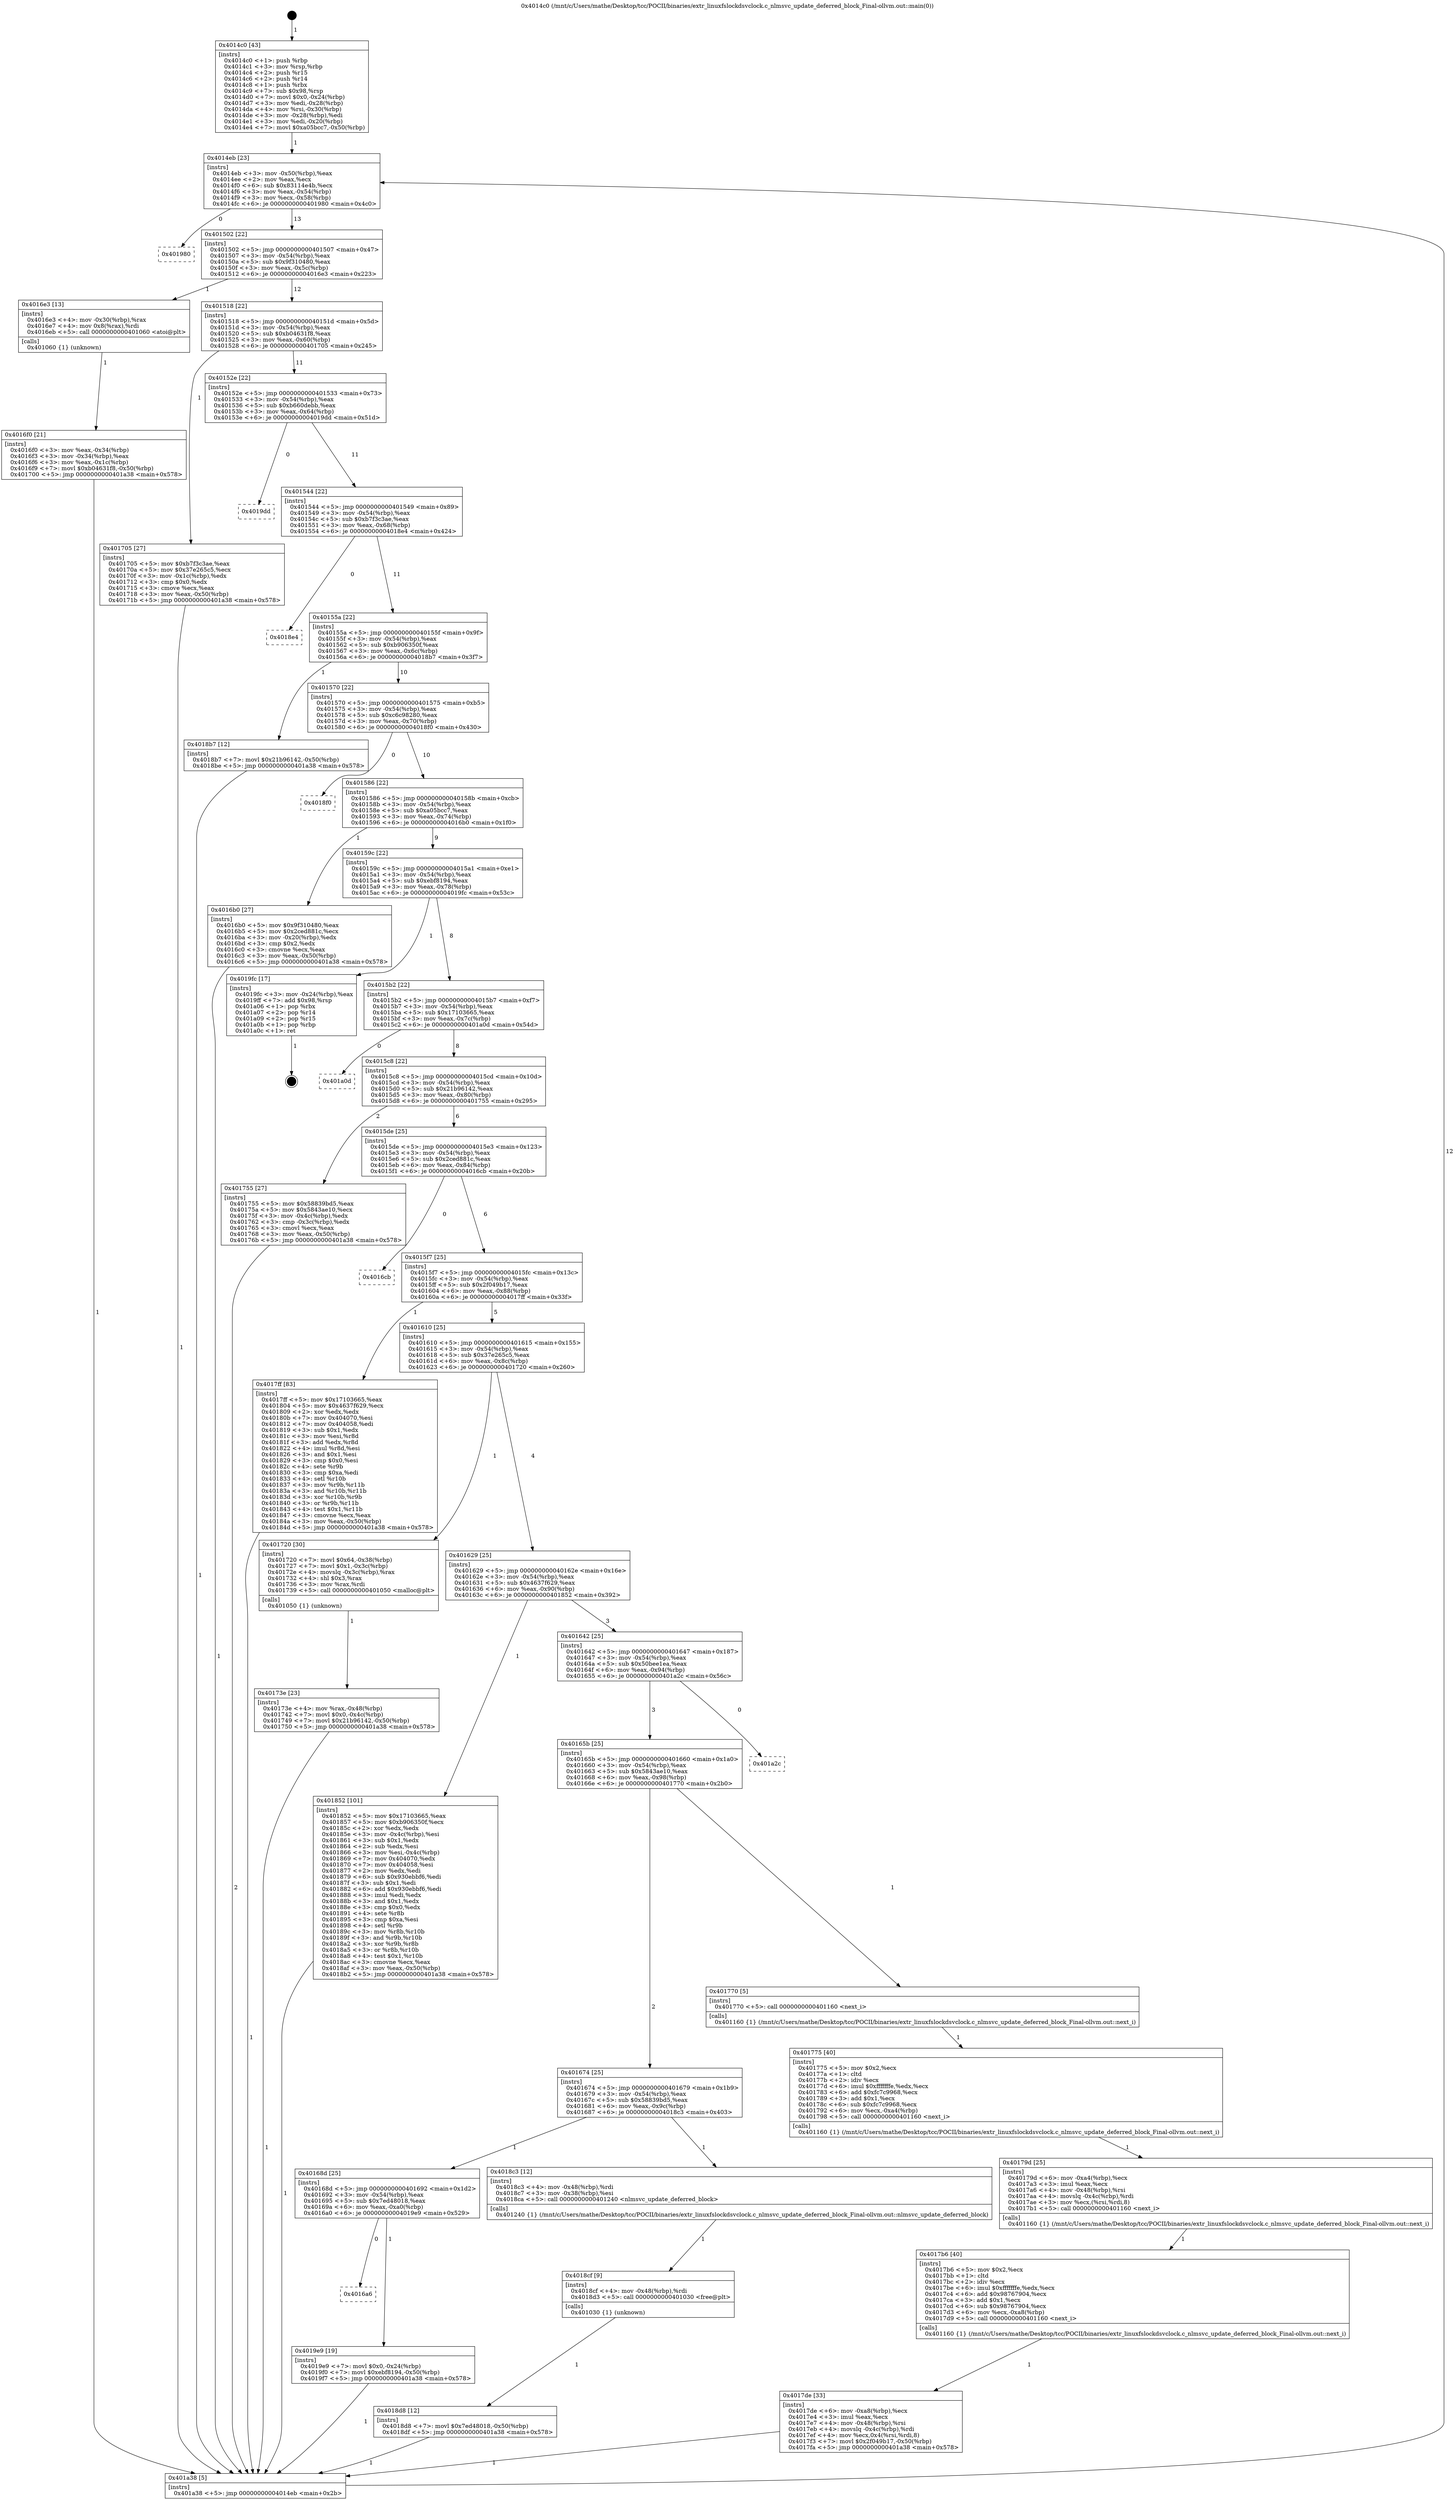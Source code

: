 digraph "0x4014c0" {
  label = "0x4014c0 (/mnt/c/Users/mathe/Desktop/tcc/POCII/binaries/extr_linuxfslockdsvclock.c_nlmsvc_update_deferred_block_Final-ollvm.out::main(0))"
  labelloc = "t"
  node[shape=record]

  Entry [label="",width=0.3,height=0.3,shape=circle,fillcolor=black,style=filled]
  "0x4014eb" [label="{
     0x4014eb [23]\l
     | [instrs]\l
     &nbsp;&nbsp;0x4014eb \<+3\>: mov -0x50(%rbp),%eax\l
     &nbsp;&nbsp;0x4014ee \<+2\>: mov %eax,%ecx\l
     &nbsp;&nbsp;0x4014f0 \<+6\>: sub $0x83114e4b,%ecx\l
     &nbsp;&nbsp;0x4014f6 \<+3\>: mov %eax,-0x54(%rbp)\l
     &nbsp;&nbsp;0x4014f9 \<+3\>: mov %ecx,-0x58(%rbp)\l
     &nbsp;&nbsp;0x4014fc \<+6\>: je 0000000000401980 \<main+0x4c0\>\l
  }"]
  "0x401980" [label="{
     0x401980\l
  }", style=dashed]
  "0x401502" [label="{
     0x401502 [22]\l
     | [instrs]\l
     &nbsp;&nbsp;0x401502 \<+5\>: jmp 0000000000401507 \<main+0x47\>\l
     &nbsp;&nbsp;0x401507 \<+3\>: mov -0x54(%rbp),%eax\l
     &nbsp;&nbsp;0x40150a \<+5\>: sub $0x9f310480,%eax\l
     &nbsp;&nbsp;0x40150f \<+3\>: mov %eax,-0x5c(%rbp)\l
     &nbsp;&nbsp;0x401512 \<+6\>: je 00000000004016e3 \<main+0x223\>\l
  }"]
  Exit [label="",width=0.3,height=0.3,shape=circle,fillcolor=black,style=filled,peripheries=2]
  "0x4016e3" [label="{
     0x4016e3 [13]\l
     | [instrs]\l
     &nbsp;&nbsp;0x4016e3 \<+4\>: mov -0x30(%rbp),%rax\l
     &nbsp;&nbsp;0x4016e7 \<+4\>: mov 0x8(%rax),%rdi\l
     &nbsp;&nbsp;0x4016eb \<+5\>: call 0000000000401060 \<atoi@plt\>\l
     | [calls]\l
     &nbsp;&nbsp;0x401060 \{1\} (unknown)\l
  }"]
  "0x401518" [label="{
     0x401518 [22]\l
     | [instrs]\l
     &nbsp;&nbsp;0x401518 \<+5\>: jmp 000000000040151d \<main+0x5d\>\l
     &nbsp;&nbsp;0x40151d \<+3\>: mov -0x54(%rbp),%eax\l
     &nbsp;&nbsp;0x401520 \<+5\>: sub $0xb04631f8,%eax\l
     &nbsp;&nbsp;0x401525 \<+3\>: mov %eax,-0x60(%rbp)\l
     &nbsp;&nbsp;0x401528 \<+6\>: je 0000000000401705 \<main+0x245\>\l
  }"]
  "0x4016a6" [label="{
     0x4016a6\l
  }", style=dashed]
  "0x401705" [label="{
     0x401705 [27]\l
     | [instrs]\l
     &nbsp;&nbsp;0x401705 \<+5\>: mov $0xb7f3c3ae,%eax\l
     &nbsp;&nbsp;0x40170a \<+5\>: mov $0x37e265c5,%ecx\l
     &nbsp;&nbsp;0x40170f \<+3\>: mov -0x1c(%rbp),%edx\l
     &nbsp;&nbsp;0x401712 \<+3\>: cmp $0x0,%edx\l
     &nbsp;&nbsp;0x401715 \<+3\>: cmove %ecx,%eax\l
     &nbsp;&nbsp;0x401718 \<+3\>: mov %eax,-0x50(%rbp)\l
     &nbsp;&nbsp;0x40171b \<+5\>: jmp 0000000000401a38 \<main+0x578\>\l
  }"]
  "0x40152e" [label="{
     0x40152e [22]\l
     | [instrs]\l
     &nbsp;&nbsp;0x40152e \<+5\>: jmp 0000000000401533 \<main+0x73\>\l
     &nbsp;&nbsp;0x401533 \<+3\>: mov -0x54(%rbp),%eax\l
     &nbsp;&nbsp;0x401536 \<+5\>: sub $0xb660debb,%eax\l
     &nbsp;&nbsp;0x40153b \<+3\>: mov %eax,-0x64(%rbp)\l
     &nbsp;&nbsp;0x40153e \<+6\>: je 00000000004019dd \<main+0x51d\>\l
  }"]
  "0x4019e9" [label="{
     0x4019e9 [19]\l
     | [instrs]\l
     &nbsp;&nbsp;0x4019e9 \<+7\>: movl $0x0,-0x24(%rbp)\l
     &nbsp;&nbsp;0x4019f0 \<+7\>: movl $0xebf8194,-0x50(%rbp)\l
     &nbsp;&nbsp;0x4019f7 \<+5\>: jmp 0000000000401a38 \<main+0x578\>\l
  }"]
  "0x4019dd" [label="{
     0x4019dd\l
  }", style=dashed]
  "0x401544" [label="{
     0x401544 [22]\l
     | [instrs]\l
     &nbsp;&nbsp;0x401544 \<+5\>: jmp 0000000000401549 \<main+0x89\>\l
     &nbsp;&nbsp;0x401549 \<+3\>: mov -0x54(%rbp),%eax\l
     &nbsp;&nbsp;0x40154c \<+5\>: sub $0xb7f3c3ae,%eax\l
     &nbsp;&nbsp;0x401551 \<+3\>: mov %eax,-0x68(%rbp)\l
     &nbsp;&nbsp;0x401554 \<+6\>: je 00000000004018e4 \<main+0x424\>\l
  }"]
  "0x4018d8" [label="{
     0x4018d8 [12]\l
     | [instrs]\l
     &nbsp;&nbsp;0x4018d8 \<+7\>: movl $0x7ed48018,-0x50(%rbp)\l
     &nbsp;&nbsp;0x4018df \<+5\>: jmp 0000000000401a38 \<main+0x578\>\l
  }"]
  "0x4018e4" [label="{
     0x4018e4\l
  }", style=dashed]
  "0x40155a" [label="{
     0x40155a [22]\l
     | [instrs]\l
     &nbsp;&nbsp;0x40155a \<+5\>: jmp 000000000040155f \<main+0x9f\>\l
     &nbsp;&nbsp;0x40155f \<+3\>: mov -0x54(%rbp),%eax\l
     &nbsp;&nbsp;0x401562 \<+5\>: sub $0xb906350f,%eax\l
     &nbsp;&nbsp;0x401567 \<+3\>: mov %eax,-0x6c(%rbp)\l
     &nbsp;&nbsp;0x40156a \<+6\>: je 00000000004018b7 \<main+0x3f7\>\l
  }"]
  "0x4018cf" [label="{
     0x4018cf [9]\l
     | [instrs]\l
     &nbsp;&nbsp;0x4018cf \<+4\>: mov -0x48(%rbp),%rdi\l
     &nbsp;&nbsp;0x4018d3 \<+5\>: call 0000000000401030 \<free@plt\>\l
     | [calls]\l
     &nbsp;&nbsp;0x401030 \{1\} (unknown)\l
  }"]
  "0x4018b7" [label="{
     0x4018b7 [12]\l
     | [instrs]\l
     &nbsp;&nbsp;0x4018b7 \<+7\>: movl $0x21b96142,-0x50(%rbp)\l
     &nbsp;&nbsp;0x4018be \<+5\>: jmp 0000000000401a38 \<main+0x578\>\l
  }"]
  "0x401570" [label="{
     0x401570 [22]\l
     | [instrs]\l
     &nbsp;&nbsp;0x401570 \<+5\>: jmp 0000000000401575 \<main+0xb5\>\l
     &nbsp;&nbsp;0x401575 \<+3\>: mov -0x54(%rbp),%eax\l
     &nbsp;&nbsp;0x401578 \<+5\>: sub $0xc6c98280,%eax\l
     &nbsp;&nbsp;0x40157d \<+3\>: mov %eax,-0x70(%rbp)\l
     &nbsp;&nbsp;0x401580 \<+6\>: je 00000000004018f0 \<main+0x430\>\l
  }"]
  "0x40168d" [label="{
     0x40168d [25]\l
     | [instrs]\l
     &nbsp;&nbsp;0x40168d \<+5\>: jmp 0000000000401692 \<main+0x1d2\>\l
     &nbsp;&nbsp;0x401692 \<+3\>: mov -0x54(%rbp),%eax\l
     &nbsp;&nbsp;0x401695 \<+5\>: sub $0x7ed48018,%eax\l
     &nbsp;&nbsp;0x40169a \<+6\>: mov %eax,-0xa0(%rbp)\l
     &nbsp;&nbsp;0x4016a0 \<+6\>: je 00000000004019e9 \<main+0x529\>\l
  }"]
  "0x4018f0" [label="{
     0x4018f0\l
  }", style=dashed]
  "0x401586" [label="{
     0x401586 [22]\l
     | [instrs]\l
     &nbsp;&nbsp;0x401586 \<+5\>: jmp 000000000040158b \<main+0xcb\>\l
     &nbsp;&nbsp;0x40158b \<+3\>: mov -0x54(%rbp),%eax\l
     &nbsp;&nbsp;0x40158e \<+5\>: sub $0xa05bcc7,%eax\l
     &nbsp;&nbsp;0x401593 \<+3\>: mov %eax,-0x74(%rbp)\l
     &nbsp;&nbsp;0x401596 \<+6\>: je 00000000004016b0 \<main+0x1f0\>\l
  }"]
  "0x4018c3" [label="{
     0x4018c3 [12]\l
     | [instrs]\l
     &nbsp;&nbsp;0x4018c3 \<+4\>: mov -0x48(%rbp),%rdi\l
     &nbsp;&nbsp;0x4018c7 \<+3\>: mov -0x38(%rbp),%esi\l
     &nbsp;&nbsp;0x4018ca \<+5\>: call 0000000000401240 \<nlmsvc_update_deferred_block\>\l
     | [calls]\l
     &nbsp;&nbsp;0x401240 \{1\} (/mnt/c/Users/mathe/Desktop/tcc/POCII/binaries/extr_linuxfslockdsvclock.c_nlmsvc_update_deferred_block_Final-ollvm.out::nlmsvc_update_deferred_block)\l
  }"]
  "0x4016b0" [label="{
     0x4016b0 [27]\l
     | [instrs]\l
     &nbsp;&nbsp;0x4016b0 \<+5\>: mov $0x9f310480,%eax\l
     &nbsp;&nbsp;0x4016b5 \<+5\>: mov $0x2ced881c,%ecx\l
     &nbsp;&nbsp;0x4016ba \<+3\>: mov -0x20(%rbp),%edx\l
     &nbsp;&nbsp;0x4016bd \<+3\>: cmp $0x2,%edx\l
     &nbsp;&nbsp;0x4016c0 \<+3\>: cmovne %ecx,%eax\l
     &nbsp;&nbsp;0x4016c3 \<+3\>: mov %eax,-0x50(%rbp)\l
     &nbsp;&nbsp;0x4016c6 \<+5\>: jmp 0000000000401a38 \<main+0x578\>\l
  }"]
  "0x40159c" [label="{
     0x40159c [22]\l
     | [instrs]\l
     &nbsp;&nbsp;0x40159c \<+5\>: jmp 00000000004015a1 \<main+0xe1\>\l
     &nbsp;&nbsp;0x4015a1 \<+3\>: mov -0x54(%rbp),%eax\l
     &nbsp;&nbsp;0x4015a4 \<+5\>: sub $0xebf8194,%eax\l
     &nbsp;&nbsp;0x4015a9 \<+3\>: mov %eax,-0x78(%rbp)\l
     &nbsp;&nbsp;0x4015ac \<+6\>: je 00000000004019fc \<main+0x53c\>\l
  }"]
  "0x401a38" [label="{
     0x401a38 [5]\l
     | [instrs]\l
     &nbsp;&nbsp;0x401a38 \<+5\>: jmp 00000000004014eb \<main+0x2b\>\l
  }"]
  "0x4014c0" [label="{
     0x4014c0 [43]\l
     | [instrs]\l
     &nbsp;&nbsp;0x4014c0 \<+1\>: push %rbp\l
     &nbsp;&nbsp;0x4014c1 \<+3\>: mov %rsp,%rbp\l
     &nbsp;&nbsp;0x4014c4 \<+2\>: push %r15\l
     &nbsp;&nbsp;0x4014c6 \<+2\>: push %r14\l
     &nbsp;&nbsp;0x4014c8 \<+1\>: push %rbx\l
     &nbsp;&nbsp;0x4014c9 \<+7\>: sub $0x98,%rsp\l
     &nbsp;&nbsp;0x4014d0 \<+7\>: movl $0x0,-0x24(%rbp)\l
     &nbsp;&nbsp;0x4014d7 \<+3\>: mov %edi,-0x28(%rbp)\l
     &nbsp;&nbsp;0x4014da \<+4\>: mov %rsi,-0x30(%rbp)\l
     &nbsp;&nbsp;0x4014de \<+3\>: mov -0x28(%rbp),%edi\l
     &nbsp;&nbsp;0x4014e1 \<+3\>: mov %edi,-0x20(%rbp)\l
     &nbsp;&nbsp;0x4014e4 \<+7\>: movl $0xa05bcc7,-0x50(%rbp)\l
  }"]
  "0x4016f0" [label="{
     0x4016f0 [21]\l
     | [instrs]\l
     &nbsp;&nbsp;0x4016f0 \<+3\>: mov %eax,-0x34(%rbp)\l
     &nbsp;&nbsp;0x4016f3 \<+3\>: mov -0x34(%rbp),%eax\l
     &nbsp;&nbsp;0x4016f6 \<+3\>: mov %eax,-0x1c(%rbp)\l
     &nbsp;&nbsp;0x4016f9 \<+7\>: movl $0xb04631f8,-0x50(%rbp)\l
     &nbsp;&nbsp;0x401700 \<+5\>: jmp 0000000000401a38 \<main+0x578\>\l
  }"]
  "0x4017de" [label="{
     0x4017de [33]\l
     | [instrs]\l
     &nbsp;&nbsp;0x4017de \<+6\>: mov -0xa8(%rbp),%ecx\l
     &nbsp;&nbsp;0x4017e4 \<+3\>: imul %eax,%ecx\l
     &nbsp;&nbsp;0x4017e7 \<+4\>: mov -0x48(%rbp),%rsi\l
     &nbsp;&nbsp;0x4017eb \<+4\>: movslq -0x4c(%rbp),%rdi\l
     &nbsp;&nbsp;0x4017ef \<+4\>: mov %ecx,0x4(%rsi,%rdi,8)\l
     &nbsp;&nbsp;0x4017f3 \<+7\>: movl $0x2f049b17,-0x50(%rbp)\l
     &nbsp;&nbsp;0x4017fa \<+5\>: jmp 0000000000401a38 \<main+0x578\>\l
  }"]
  "0x4019fc" [label="{
     0x4019fc [17]\l
     | [instrs]\l
     &nbsp;&nbsp;0x4019fc \<+3\>: mov -0x24(%rbp),%eax\l
     &nbsp;&nbsp;0x4019ff \<+7\>: add $0x98,%rsp\l
     &nbsp;&nbsp;0x401a06 \<+1\>: pop %rbx\l
     &nbsp;&nbsp;0x401a07 \<+2\>: pop %r14\l
     &nbsp;&nbsp;0x401a09 \<+2\>: pop %r15\l
     &nbsp;&nbsp;0x401a0b \<+1\>: pop %rbp\l
     &nbsp;&nbsp;0x401a0c \<+1\>: ret\l
  }"]
  "0x4015b2" [label="{
     0x4015b2 [22]\l
     | [instrs]\l
     &nbsp;&nbsp;0x4015b2 \<+5\>: jmp 00000000004015b7 \<main+0xf7\>\l
     &nbsp;&nbsp;0x4015b7 \<+3\>: mov -0x54(%rbp),%eax\l
     &nbsp;&nbsp;0x4015ba \<+5\>: sub $0x17103665,%eax\l
     &nbsp;&nbsp;0x4015bf \<+3\>: mov %eax,-0x7c(%rbp)\l
     &nbsp;&nbsp;0x4015c2 \<+6\>: je 0000000000401a0d \<main+0x54d\>\l
  }"]
  "0x4017b6" [label="{
     0x4017b6 [40]\l
     | [instrs]\l
     &nbsp;&nbsp;0x4017b6 \<+5\>: mov $0x2,%ecx\l
     &nbsp;&nbsp;0x4017bb \<+1\>: cltd\l
     &nbsp;&nbsp;0x4017bc \<+2\>: idiv %ecx\l
     &nbsp;&nbsp;0x4017be \<+6\>: imul $0xfffffffe,%edx,%ecx\l
     &nbsp;&nbsp;0x4017c4 \<+6\>: add $0x98767904,%ecx\l
     &nbsp;&nbsp;0x4017ca \<+3\>: add $0x1,%ecx\l
     &nbsp;&nbsp;0x4017cd \<+6\>: sub $0x98767904,%ecx\l
     &nbsp;&nbsp;0x4017d3 \<+6\>: mov %ecx,-0xa8(%rbp)\l
     &nbsp;&nbsp;0x4017d9 \<+5\>: call 0000000000401160 \<next_i\>\l
     | [calls]\l
     &nbsp;&nbsp;0x401160 \{1\} (/mnt/c/Users/mathe/Desktop/tcc/POCII/binaries/extr_linuxfslockdsvclock.c_nlmsvc_update_deferred_block_Final-ollvm.out::next_i)\l
  }"]
  "0x401a0d" [label="{
     0x401a0d\l
  }", style=dashed]
  "0x4015c8" [label="{
     0x4015c8 [22]\l
     | [instrs]\l
     &nbsp;&nbsp;0x4015c8 \<+5\>: jmp 00000000004015cd \<main+0x10d\>\l
     &nbsp;&nbsp;0x4015cd \<+3\>: mov -0x54(%rbp),%eax\l
     &nbsp;&nbsp;0x4015d0 \<+5\>: sub $0x21b96142,%eax\l
     &nbsp;&nbsp;0x4015d5 \<+3\>: mov %eax,-0x80(%rbp)\l
     &nbsp;&nbsp;0x4015d8 \<+6\>: je 0000000000401755 \<main+0x295\>\l
  }"]
  "0x40179d" [label="{
     0x40179d [25]\l
     | [instrs]\l
     &nbsp;&nbsp;0x40179d \<+6\>: mov -0xa4(%rbp),%ecx\l
     &nbsp;&nbsp;0x4017a3 \<+3\>: imul %eax,%ecx\l
     &nbsp;&nbsp;0x4017a6 \<+4\>: mov -0x48(%rbp),%rsi\l
     &nbsp;&nbsp;0x4017aa \<+4\>: movslq -0x4c(%rbp),%rdi\l
     &nbsp;&nbsp;0x4017ae \<+3\>: mov %ecx,(%rsi,%rdi,8)\l
     &nbsp;&nbsp;0x4017b1 \<+5\>: call 0000000000401160 \<next_i\>\l
     | [calls]\l
     &nbsp;&nbsp;0x401160 \{1\} (/mnt/c/Users/mathe/Desktop/tcc/POCII/binaries/extr_linuxfslockdsvclock.c_nlmsvc_update_deferred_block_Final-ollvm.out::next_i)\l
  }"]
  "0x401755" [label="{
     0x401755 [27]\l
     | [instrs]\l
     &nbsp;&nbsp;0x401755 \<+5\>: mov $0x58839bd5,%eax\l
     &nbsp;&nbsp;0x40175a \<+5\>: mov $0x5843ae10,%ecx\l
     &nbsp;&nbsp;0x40175f \<+3\>: mov -0x4c(%rbp),%edx\l
     &nbsp;&nbsp;0x401762 \<+3\>: cmp -0x3c(%rbp),%edx\l
     &nbsp;&nbsp;0x401765 \<+3\>: cmovl %ecx,%eax\l
     &nbsp;&nbsp;0x401768 \<+3\>: mov %eax,-0x50(%rbp)\l
     &nbsp;&nbsp;0x40176b \<+5\>: jmp 0000000000401a38 \<main+0x578\>\l
  }"]
  "0x4015de" [label="{
     0x4015de [25]\l
     | [instrs]\l
     &nbsp;&nbsp;0x4015de \<+5\>: jmp 00000000004015e3 \<main+0x123\>\l
     &nbsp;&nbsp;0x4015e3 \<+3\>: mov -0x54(%rbp),%eax\l
     &nbsp;&nbsp;0x4015e6 \<+5\>: sub $0x2ced881c,%eax\l
     &nbsp;&nbsp;0x4015eb \<+6\>: mov %eax,-0x84(%rbp)\l
     &nbsp;&nbsp;0x4015f1 \<+6\>: je 00000000004016cb \<main+0x20b\>\l
  }"]
  "0x401775" [label="{
     0x401775 [40]\l
     | [instrs]\l
     &nbsp;&nbsp;0x401775 \<+5\>: mov $0x2,%ecx\l
     &nbsp;&nbsp;0x40177a \<+1\>: cltd\l
     &nbsp;&nbsp;0x40177b \<+2\>: idiv %ecx\l
     &nbsp;&nbsp;0x40177d \<+6\>: imul $0xfffffffe,%edx,%ecx\l
     &nbsp;&nbsp;0x401783 \<+6\>: add $0xfc7c9968,%ecx\l
     &nbsp;&nbsp;0x401789 \<+3\>: add $0x1,%ecx\l
     &nbsp;&nbsp;0x40178c \<+6\>: sub $0xfc7c9968,%ecx\l
     &nbsp;&nbsp;0x401792 \<+6\>: mov %ecx,-0xa4(%rbp)\l
     &nbsp;&nbsp;0x401798 \<+5\>: call 0000000000401160 \<next_i\>\l
     | [calls]\l
     &nbsp;&nbsp;0x401160 \{1\} (/mnt/c/Users/mathe/Desktop/tcc/POCII/binaries/extr_linuxfslockdsvclock.c_nlmsvc_update_deferred_block_Final-ollvm.out::next_i)\l
  }"]
  "0x4016cb" [label="{
     0x4016cb\l
  }", style=dashed]
  "0x4015f7" [label="{
     0x4015f7 [25]\l
     | [instrs]\l
     &nbsp;&nbsp;0x4015f7 \<+5\>: jmp 00000000004015fc \<main+0x13c\>\l
     &nbsp;&nbsp;0x4015fc \<+3\>: mov -0x54(%rbp),%eax\l
     &nbsp;&nbsp;0x4015ff \<+5\>: sub $0x2f049b17,%eax\l
     &nbsp;&nbsp;0x401604 \<+6\>: mov %eax,-0x88(%rbp)\l
     &nbsp;&nbsp;0x40160a \<+6\>: je 00000000004017ff \<main+0x33f\>\l
  }"]
  "0x401674" [label="{
     0x401674 [25]\l
     | [instrs]\l
     &nbsp;&nbsp;0x401674 \<+5\>: jmp 0000000000401679 \<main+0x1b9\>\l
     &nbsp;&nbsp;0x401679 \<+3\>: mov -0x54(%rbp),%eax\l
     &nbsp;&nbsp;0x40167c \<+5\>: sub $0x58839bd5,%eax\l
     &nbsp;&nbsp;0x401681 \<+6\>: mov %eax,-0x9c(%rbp)\l
     &nbsp;&nbsp;0x401687 \<+6\>: je 00000000004018c3 \<main+0x403\>\l
  }"]
  "0x4017ff" [label="{
     0x4017ff [83]\l
     | [instrs]\l
     &nbsp;&nbsp;0x4017ff \<+5\>: mov $0x17103665,%eax\l
     &nbsp;&nbsp;0x401804 \<+5\>: mov $0x4637f629,%ecx\l
     &nbsp;&nbsp;0x401809 \<+2\>: xor %edx,%edx\l
     &nbsp;&nbsp;0x40180b \<+7\>: mov 0x404070,%esi\l
     &nbsp;&nbsp;0x401812 \<+7\>: mov 0x404058,%edi\l
     &nbsp;&nbsp;0x401819 \<+3\>: sub $0x1,%edx\l
     &nbsp;&nbsp;0x40181c \<+3\>: mov %esi,%r8d\l
     &nbsp;&nbsp;0x40181f \<+3\>: add %edx,%r8d\l
     &nbsp;&nbsp;0x401822 \<+4\>: imul %r8d,%esi\l
     &nbsp;&nbsp;0x401826 \<+3\>: and $0x1,%esi\l
     &nbsp;&nbsp;0x401829 \<+3\>: cmp $0x0,%esi\l
     &nbsp;&nbsp;0x40182c \<+4\>: sete %r9b\l
     &nbsp;&nbsp;0x401830 \<+3\>: cmp $0xa,%edi\l
     &nbsp;&nbsp;0x401833 \<+4\>: setl %r10b\l
     &nbsp;&nbsp;0x401837 \<+3\>: mov %r9b,%r11b\l
     &nbsp;&nbsp;0x40183a \<+3\>: and %r10b,%r11b\l
     &nbsp;&nbsp;0x40183d \<+3\>: xor %r10b,%r9b\l
     &nbsp;&nbsp;0x401840 \<+3\>: or %r9b,%r11b\l
     &nbsp;&nbsp;0x401843 \<+4\>: test $0x1,%r11b\l
     &nbsp;&nbsp;0x401847 \<+3\>: cmovne %ecx,%eax\l
     &nbsp;&nbsp;0x40184a \<+3\>: mov %eax,-0x50(%rbp)\l
     &nbsp;&nbsp;0x40184d \<+5\>: jmp 0000000000401a38 \<main+0x578\>\l
  }"]
  "0x401610" [label="{
     0x401610 [25]\l
     | [instrs]\l
     &nbsp;&nbsp;0x401610 \<+5\>: jmp 0000000000401615 \<main+0x155\>\l
     &nbsp;&nbsp;0x401615 \<+3\>: mov -0x54(%rbp),%eax\l
     &nbsp;&nbsp;0x401618 \<+5\>: sub $0x37e265c5,%eax\l
     &nbsp;&nbsp;0x40161d \<+6\>: mov %eax,-0x8c(%rbp)\l
     &nbsp;&nbsp;0x401623 \<+6\>: je 0000000000401720 \<main+0x260\>\l
  }"]
  "0x401770" [label="{
     0x401770 [5]\l
     | [instrs]\l
     &nbsp;&nbsp;0x401770 \<+5\>: call 0000000000401160 \<next_i\>\l
     | [calls]\l
     &nbsp;&nbsp;0x401160 \{1\} (/mnt/c/Users/mathe/Desktop/tcc/POCII/binaries/extr_linuxfslockdsvclock.c_nlmsvc_update_deferred_block_Final-ollvm.out::next_i)\l
  }"]
  "0x401720" [label="{
     0x401720 [30]\l
     | [instrs]\l
     &nbsp;&nbsp;0x401720 \<+7\>: movl $0x64,-0x38(%rbp)\l
     &nbsp;&nbsp;0x401727 \<+7\>: movl $0x1,-0x3c(%rbp)\l
     &nbsp;&nbsp;0x40172e \<+4\>: movslq -0x3c(%rbp),%rax\l
     &nbsp;&nbsp;0x401732 \<+4\>: shl $0x3,%rax\l
     &nbsp;&nbsp;0x401736 \<+3\>: mov %rax,%rdi\l
     &nbsp;&nbsp;0x401739 \<+5\>: call 0000000000401050 \<malloc@plt\>\l
     | [calls]\l
     &nbsp;&nbsp;0x401050 \{1\} (unknown)\l
  }"]
  "0x401629" [label="{
     0x401629 [25]\l
     | [instrs]\l
     &nbsp;&nbsp;0x401629 \<+5\>: jmp 000000000040162e \<main+0x16e\>\l
     &nbsp;&nbsp;0x40162e \<+3\>: mov -0x54(%rbp),%eax\l
     &nbsp;&nbsp;0x401631 \<+5\>: sub $0x4637f629,%eax\l
     &nbsp;&nbsp;0x401636 \<+6\>: mov %eax,-0x90(%rbp)\l
     &nbsp;&nbsp;0x40163c \<+6\>: je 0000000000401852 \<main+0x392\>\l
  }"]
  "0x40173e" [label="{
     0x40173e [23]\l
     | [instrs]\l
     &nbsp;&nbsp;0x40173e \<+4\>: mov %rax,-0x48(%rbp)\l
     &nbsp;&nbsp;0x401742 \<+7\>: movl $0x0,-0x4c(%rbp)\l
     &nbsp;&nbsp;0x401749 \<+7\>: movl $0x21b96142,-0x50(%rbp)\l
     &nbsp;&nbsp;0x401750 \<+5\>: jmp 0000000000401a38 \<main+0x578\>\l
  }"]
  "0x40165b" [label="{
     0x40165b [25]\l
     | [instrs]\l
     &nbsp;&nbsp;0x40165b \<+5\>: jmp 0000000000401660 \<main+0x1a0\>\l
     &nbsp;&nbsp;0x401660 \<+3\>: mov -0x54(%rbp),%eax\l
     &nbsp;&nbsp;0x401663 \<+5\>: sub $0x5843ae10,%eax\l
     &nbsp;&nbsp;0x401668 \<+6\>: mov %eax,-0x98(%rbp)\l
     &nbsp;&nbsp;0x40166e \<+6\>: je 0000000000401770 \<main+0x2b0\>\l
  }"]
  "0x401852" [label="{
     0x401852 [101]\l
     | [instrs]\l
     &nbsp;&nbsp;0x401852 \<+5\>: mov $0x17103665,%eax\l
     &nbsp;&nbsp;0x401857 \<+5\>: mov $0xb906350f,%ecx\l
     &nbsp;&nbsp;0x40185c \<+2\>: xor %edx,%edx\l
     &nbsp;&nbsp;0x40185e \<+3\>: mov -0x4c(%rbp),%esi\l
     &nbsp;&nbsp;0x401861 \<+3\>: sub $0x1,%edx\l
     &nbsp;&nbsp;0x401864 \<+2\>: sub %edx,%esi\l
     &nbsp;&nbsp;0x401866 \<+3\>: mov %esi,-0x4c(%rbp)\l
     &nbsp;&nbsp;0x401869 \<+7\>: mov 0x404070,%edx\l
     &nbsp;&nbsp;0x401870 \<+7\>: mov 0x404058,%esi\l
     &nbsp;&nbsp;0x401877 \<+2\>: mov %edx,%edi\l
     &nbsp;&nbsp;0x401879 \<+6\>: sub $0x930ebbf6,%edi\l
     &nbsp;&nbsp;0x40187f \<+3\>: sub $0x1,%edi\l
     &nbsp;&nbsp;0x401882 \<+6\>: add $0x930ebbf6,%edi\l
     &nbsp;&nbsp;0x401888 \<+3\>: imul %edi,%edx\l
     &nbsp;&nbsp;0x40188b \<+3\>: and $0x1,%edx\l
     &nbsp;&nbsp;0x40188e \<+3\>: cmp $0x0,%edx\l
     &nbsp;&nbsp;0x401891 \<+4\>: sete %r8b\l
     &nbsp;&nbsp;0x401895 \<+3\>: cmp $0xa,%esi\l
     &nbsp;&nbsp;0x401898 \<+4\>: setl %r9b\l
     &nbsp;&nbsp;0x40189c \<+3\>: mov %r8b,%r10b\l
     &nbsp;&nbsp;0x40189f \<+3\>: and %r9b,%r10b\l
     &nbsp;&nbsp;0x4018a2 \<+3\>: xor %r9b,%r8b\l
     &nbsp;&nbsp;0x4018a5 \<+3\>: or %r8b,%r10b\l
     &nbsp;&nbsp;0x4018a8 \<+4\>: test $0x1,%r10b\l
     &nbsp;&nbsp;0x4018ac \<+3\>: cmovne %ecx,%eax\l
     &nbsp;&nbsp;0x4018af \<+3\>: mov %eax,-0x50(%rbp)\l
     &nbsp;&nbsp;0x4018b2 \<+5\>: jmp 0000000000401a38 \<main+0x578\>\l
  }"]
  "0x401642" [label="{
     0x401642 [25]\l
     | [instrs]\l
     &nbsp;&nbsp;0x401642 \<+5\>: jmp 0000000000401647 \<main+0x187\>\l
     &nbsp;&nbsp;0x401647 \<+3\>: mov -0x54(%rbp),%eax\l
     &nbsp;&nbsp;0x40164a \<+5\>: sub $0x50bee1ea,%eax\l
     &nbsp;&nbsp;0x40164f \<+6\>: mov %eax,-0x94(%rbp)\l
     &nbsp;&nbsp;0x401655 \<+6\>: je 0000000000401a2c \<main+0x56c\>\l
  }"]
  "0x401a2c" [label="{
     0x401a2c\l
  }", style=dashed]
  Entry -> "0x4014c0" [label=" 1"]
  "0x4014eb" -> "0x401980" [label=" 0"]
  "0x4014eb" -> "0x401502" [label=" 13"]
  "0x4019fc" -> Exit [label=" 1"]
  "0x401502" -> "0x4016e3" [label=" 1"]
  "0x401502" -> "0x401518" [label=" 12"]
  "0x4019e9" -> "0x401a38" [label=" 1"]
  "0x401518" -> "0x401705" [label=" 1"]
  "0x401518" -> "0x40152e" [label=" 11"]
  "0x40168d" -> "0x4016a6" [label=" 0"]
  "0x40152e" -> "0x4019dd" [label=" 0"]
  "0x40152e" -> "0x401544" [label=" 11"]
  "0x40168d" -> "0x4019e9" [label=" 1"]
  "0x401544" -> "0x4018e4" [label=" 0"]
  "0x401544" -> "0x40155a" [label=" 11"]
  "0x4018d8" -> "0x401a38" [label=" 1"]
  "0x40155a" -> "0x4018b7" [label=" 1"]
  "0x40155a" -> "0x401570" [label=" 10"]
  "0x4018cf" -> "0x4018d8" [label=" 1"]
  "0x401570" -> "0x4018f0" [label=" 0"]
  "0x401570" -> "0x401586" [label=" 10"]
  "0x4018c3" -> "0x4018cf" [label=" 1"]
  "0x401586" -> "0x4016b0" [label=" 1"]
  "0x401586" -> "0x40159c" [label=" 9"]
  "0x4016b0" -> "0x401a38" [label=" 1"]
  "0x4014c0" -> "0x4014eb" [label=" 1"]
  "0x401a38" -> "0x4014eb" [label=" 12"]
  "0x4016e3" -> "0x4016f0" [label=" 1"]
  "0x4016f0" -> "0x401a38" [label=" 1"]
  "0x401705" -> "0x401a38" [label=" 1"]
  "0x401674" -> "0x40168d" [label=" 1"]
  "0x40159c" -> "0x4019fc" [label=" 1"]
  "0x40159c" -> "0x4015b2" [label=" 8"]
  "0x401674" -> "0x4018c3" [label=" 1"]
  "0x4015b2" -> "0x401a0d" [label=" 0"]
  "0x4015b2" -> "0x4015c8" [label=" 8"]
  "0x4018b7" -> "0x401a38" [label=" 1"]
  "0x4015c8" -> "0x401755" [label=" 2"]
  "0x4015c8" -> "0x4015de" [label=" 6"]
  "0x401852" -> "0x401a38" [label=" 1"]
  "0x4015de" -> "0x4016cb" [label=" 0"]
  "0x4015de" -> "0x4015f7" [label=" 6"]
  "0x4017ff" -> "0x401a38" [label=" 1"]
  "0x4015f7" -> "0x4017ff" [label=" 1"]
  "0x4015f7" -> "0x401610" [label=" 5"]
  "0x4017de" -> "0x401a38" [label=" 1"]
  "0x401610" -> "0x401720" [label=" 1"]
  "0x401610" -> "0x401629" [label=" 4"]
  "0x401720" -> "0x40173e" [label=" 1"]
  "0x40173e" -> "0x401a38" [label=" 1"]
  "0x401755" -> "0x401a38" [label=" 2"]
  "0x4017b6" -> "0x4017de" [label=" 1"]
  "0x401629" -> "0x401852" [label=" 1"]
  "0x401629" -> "0x401642" [label=" 3"]
  "0x401775" -> "0x40179d" [label=" 1"]
  "0x401642" -> "0x401a2c" [label=" 0"]
  "0x401642" -> "0x40165b" [label=" 3"]
  "0x40179d" -> "0x4017b6" [label=" 1"]
  "0x40165b" -> "0x401770" [label=" 1"]
  "0x40165b" -> "0x401674" [label=" 2"]
  "0x401770" -> "0x401775" [label=" 1"]
}
